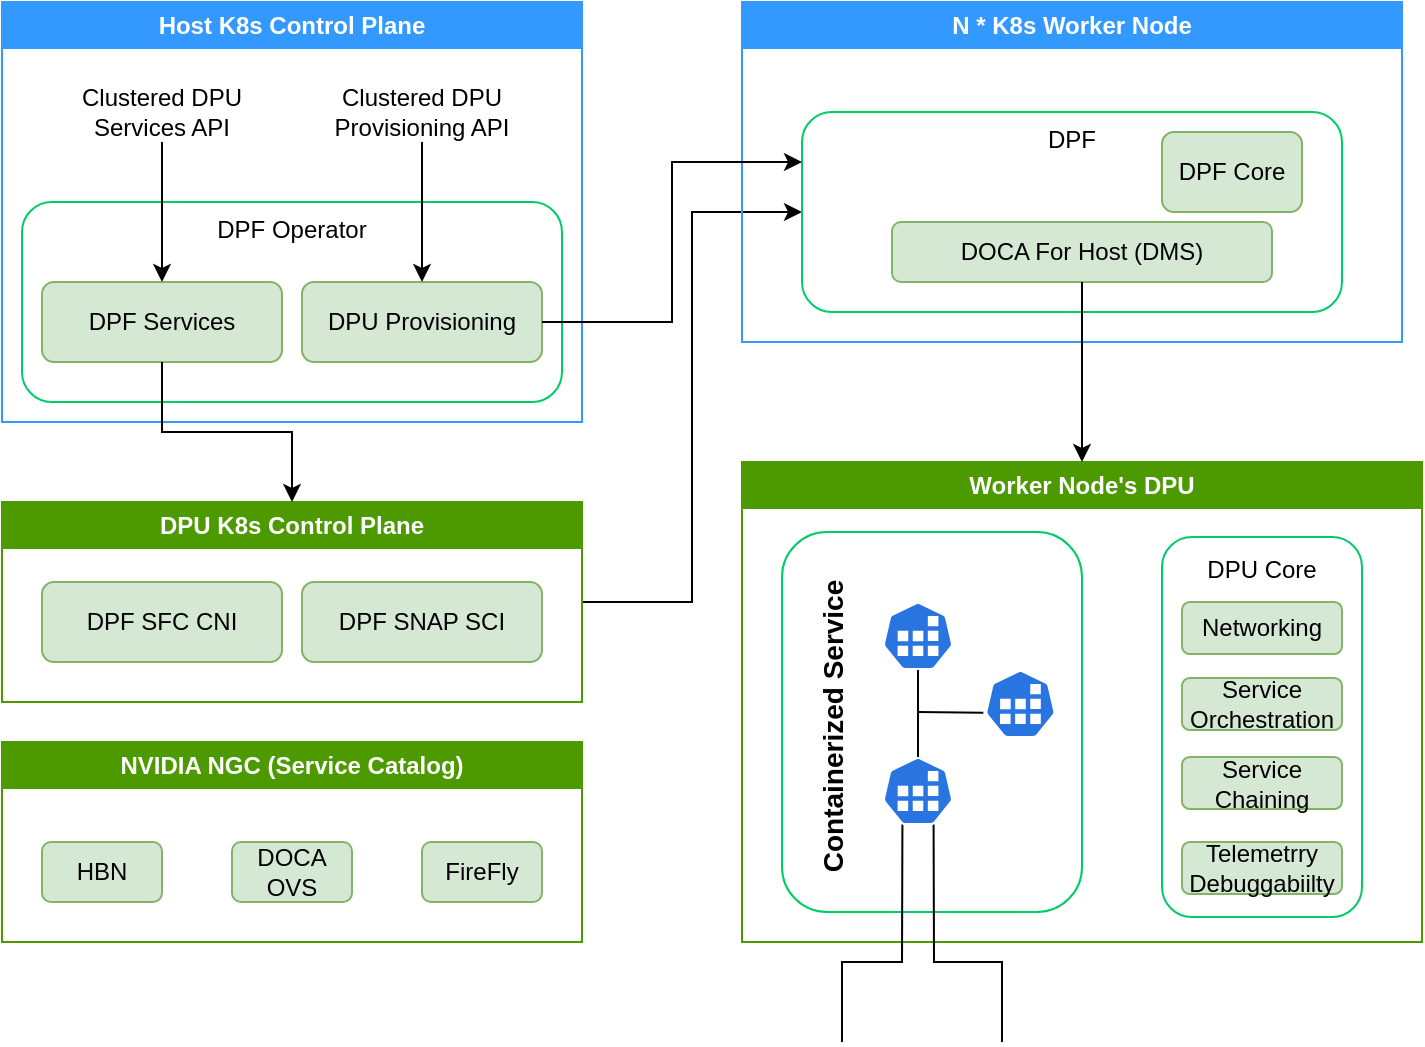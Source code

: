 <mxfile version="26.0.16">
  <diagram name="Page-1" id="hJdHlOp7WaYywv16qiFz">
    <mxGraphModel dx="1115" dy="816" grid="1" gridSize="10" guides="1" tooltips="1" connect="1" arrows="1" fold="1" page="1" pageScale="1" pageWidth="850" pageHeight="1100" math="0" shadow="0">
      <root>
        <mxCell id="0" />
        <mxCell id="1" parent="0" />
        <mxCell id="68dLCP4_2ly4WIFr9Ccp-1" value="&lt;font style=&quot;color: rgb(255, 255, 255);&quot;&gt;Host K8s Control Plane&lt;/font&gt;" style="swimlane;whiteSpace=wrap;html=1;fillColor=#3399FF;strokeColor=#3399FF;" vertex="1" parent="1">
          <mxGeometry x="110" y="190" width="290" height="210" as="geometry">
            <mxRectangle x="110" y="190" width="170" height="30" as="alternateBounds" />
          </mxGeometry>
        </mxCell>
        <mxCell id="68dLCP4_2ly4WIFr9Ccp-2" value="DPF Operator&lt;div&gt;&lt;br&gt;&lt;/div&gt;&lt;div&gt;&lt;br&gt;&lt;/div&gt;&lt;div&gt;&lt;br&gt;&lt;/div&gt;&lt;div&gt;&lt;br&gt;&lt;/div&gt;&lt;div&gt;&lt;br&gt;&lt;/div&gt;" style="rounded=1;whiteSpace=wrap;html=1;strokeColor=#00CC66;" vertex="1" parent="68dLCP4_2ly4WIFr9Ccp-1">
          <mxGeometry x="10" y="100" width="270" height="100" as="geometry" />
        </mxCell>
        <mxCell id="68dLCP4_2ly4WIFr9Ccp-4" value="DPF Services" style="rounded=1;whiteSpace=wrap;html=1;fillColor=#d5e8d4;strokeColor=#82b366;" vertex="1" parent="68dLCP4_2ly4WIFr9Ccp-1">
          <mxGeometry x="20" y="140" width="120" height="40" as="geometry" />
        </mxCell>
        <mxCell id="68dLCP4_2ly4WIFr9Ccp-5" value="DPU Provisioning" style="rounded=1;whiteSpace=wrap;html=1;fillColor=#d5e8d4;strokeColor=#82b366;" vertex="1" parent="68dLCP4_2ly4WIFr9Ccp-1">
          <mxGeometry x="150" y="140" width="120" height="40" as="geometry" />
        </mxCell>
        <mxCell id="68dLCP4_2ly4WIFr9Ccp-13" style="edgeStyle=orthogonalEdgeStyle;rounded=0;orthogonalLoop=1;jettySize=auto;html=1;entryX=0.5;entryY=0;entryDx=0;entryDy=0;" edge="1" parent="68dLCP4_2ly4WIFr9Ccp-1" source="68dLCP4_2ly4WIFr9Ccp-6" target="68dLCP4_2ly4WIFr9Ccp-4">
          <mxGeometry relative="1" as="geometry" />
        </mxCell>
        <mxCell id="68dLCP4_2ly4WIFr9Ccp-6" value="Clustered DPU Services API" style="text;html=1;align=center;verticalAlign=middle;whiteSpace=wrap;rounded=0;" vertex="1" parent="68dLCP4_2ly4WIFr9Ccp-1">
          <mxGeometry x="25" y="40" width="110" height="30" as="geometry" />
        </mxCell>
        <mxCell id="68dLCP4_2ly4WIFr9Ccp-14" style="edgeStyle=orthogonalEdgeStyle;rounded=0;orthogonalLoop=1;jettySize=auto;html=1;entryX=0.5;entryY=0;entryDx=0;entryDy=0;" edge="1" parent="68dLCP4_2ly4WIFr9Ccp-1" source="68dLCP4_2ly4WIFr9Ccp-12" target="68dLCP4_2ly4WIFr9Ccp-5">
          <mxGeometry relative="1" as="geometry" />
        </mxCell>
        <mxCell id="68dLCP4_2ly4WIFr9Ccp-12" value="Clustered DPU Provisioning API" style="text;html=1;align=center;verticalAlign=middle;whiteSpace=wrap;rounded=0;" vertex="1" parent="68dLCP4_2ly4WIFr9Ccp-1">
          <mxGeometry x="155" y="40" width="110" height="30" as="geometry" />
        </mxCell>
        <mxCell id="68dLCP4_2ly4WIFr9Ccp-37" style="edgeStyle=orthogonalEdgeStyle;rounded=0;orthogonalLoop=1;jettySize=auto;html=1;exitX=1;exitY=0.5;exitDx=0;exitDy=0;entryX=0;entryY=0.5;entryDx=0;entryDy=0;" edge="1" parent="1" source="68dLCP4_2ly4WIFr9Ccp-23" target="68dLCP4_2ly4WIFr9Ccp-33">
          <mxGeometry relative="1" as="geometry" />
        </mxCell>
        <mxCell id="68dLCP4_2ly4WIFr9Ccp-23" value="&lt;font style=&quot;color: rgb(255, 255, 255);&quot;&gt;DPU K8s Control Plane&lt;/font&gt;" style="swimlane;whiteSpace=wrap;html=1;fillColor=#4D9900;strokeColor=#4D9900;" vertex="1" parent="1">
          <mxGeometry x="110" y="440" width="290" height="100" as="geometry" />
        </mxCell>
        <mxCell id="68dLCP4_2ly4WIFr9Ccp-24" value="DPF SFC CNI" style="rounded=1;whiteSpace=wrap;html=1;fillColor=#d5e8d4;strokeColor=#82b366;" vertex="1" parent="68dLCP4_2ly4WIFr9Ccp-23">
          <mxGeometry x="20" y="40" width="120" height="40" as="geometry" />
        </mxCell>
        <mxCell id="68dLCP4_2ly4WIFr9Ccp-25" value="DPF SNAP SCI" style="rounded=1;whiteSpace=wrap;html=1;fillColor=#d5e8d4;strokeColor=#82b366;" vertex="1" parent="68dLCP4_2ly4WIFr9Ccp-23">
          <mxGeometry x="150" y="40" width="120" height="40" as="geometry" />
        </mxCell>
        <mxCell id="68dLCP4_2ly4WIFr9Ccp-26" style="edgeStyle=orthogonalEdgeStyle;rounded=0;orthogonalLoop=1;jettySize=auto;html=1;exitX=0.5;exitY=1;exitDx=0;exitDy=0;" edge="1" parent="1" source="68dLCP4_2ly4WIFr9Ccp-4" target="68dLCP4_2ly4WIFr9Ccp-23">
          <mxGeometry relative="1" as="geometry" />
        </mxCell>
        <mxCell id="68dLCP4_2ly4WIFr9Ccp-27" value="&lt;font style=&quot;color: rgb(255, 255, 255);&quot;&gt;NVIDIA NGC (Service Catalog)&lt;/font&gt;" style="swimlane;whiteSpace=wrap;html=1;fillColor=#4D9900;strokeColor=#4D9900;" vertex="1" parent="1">
          <mxGeometry x="110" y="560" width="290" height="100" as="geometry" />
        </mxCell>
        <mxCell id="68dLCP4_2ly4WIFr9Ccp-28" value="HBN" style="rounded=1;whiteSpace=wrap;html=1;fillColor=#d5e8d4;strokeColor=#82b366;" vertex="1" parent="68dLCP4_2ly4WIFr9Ccp-27">
          <mxGeometry x="20" y="50" width="60" height="30" as="geometry" />
        </mxCell>
        <mxCell id="68dLCP4_2ly4WIFr9Ccp-43" value="DOCA OVS" style="rounded=1;whiteSpace=wrap;html=1;fillColor=#d5e8d4;strokeColor=#82b366;" vertex="1" parent="68dLCP4_2ly4WIFr9Ccp-27">
          <mxGeometry x="115" y="50" width="60" height="30" as="geometry" />
        </mxCell>
        <mxCell id="68dLCP4_2ly4WIFr9Ccp-44" value="FireFly" style="rounded=1;whiteSpace=wrap;html=1;fillColor=#d5e8d4;strokeColor=#82b366;" vertex="1" parent="68dLCP4_2ly4WIFr9Ccp-27">
          <mxGeometry x="210" y="50" width="60" height="30" as="geometry" />
        </mxCell>
        <mxCell id="68dLCP4_2ly4WIFr9Ccp-30" value="&lt;font style=&quot;color: rgb(255, 255, 255);&quot;&gt;N * K8s Worker Node&lt;/font&gt;" style="swimlane;whiteSpace=wrap;html=1;fillColor=#3399FF;strokeColor=#3399FF;" vertex="1" parent="1">
          <mxGeometry x="480" y="190" width="330" height="170" as="geometry" />
        </mxCell>
        <mxCell id="68dLCP4_2ly4WIFr9Ccp-33" value="DPF&lt;div&gt;&lt;br&gt;&lt;/div&gt;&lt;div&gt;&lt;br&gt;&lt;/div&gt;&lt;div&gt;&lt;br&gt;&lt;/div&gt;&lt;div&gt;&lt;br&gt;&lt;/div&gt;&lt;div&gt;&lt;br&gt;&lt;/div&gt;" style="rounded=1;whiteSpace=wrap;html=1;strokeColor=#00CC66;" vertex="1" parent="68dLCP4_2ly4WIFr9Ccp-30">
          <mxGeometry x="30" y="55" width="270" height="100" as="geometry" />
        </mxCell>
        <mxCell id="68dLCP4_2ly4WIFr9Ccp-34" value="DPF Core" style="rounded=1;whiteSpace=wrap;html=1;fillColor=#d5e8d4;strokeColor=#82b366;" vertex="1" parent="68dLCP4_2ly4WIFr9Ccp-30">
          <mxGeometry x="210" y="65" width="70" height="40" as="geometry" />
        </mxCell>
        <mxCell id="68dLCP4_2ly4WIFr9Ccp-35" value="DOCA For Host (DMS)" style="rounded=1;whiteSpace=wrap;html=1;fillColor=#d5e8d4;strokeColor=#82b366;" vertex="1" parent="68dLCP4_2ly4WIFr9Ccp-30">
          <mxGeometry x="75" y="110" width="190" height="30" as="geometry" />
        </mxCell>
        <mxCell id="68dLCP4_2ly4WIFr9Ccp-36" style="edgeStyle=orthogonalEdgeStyle;rounded=0;orthogonalLoop=1;jettySize=auto;html=1;exitX=1;exitY=0.5;exitDx=0;exitDy=0;entryX=0;entryY=0.25;entryDx=0;entryDy=0;" edge="1" parent="1" source="68dLCP4_2ly4WIFr9Ccp-5" target="68dLCP4_2ly4WIFr9Ccp-33">
          <mxGeometry relative="1" as="geometry" />
        </mxCell>
        <mxCell id="68dLCP4_2ly4WIFr9Ccp-38" value="&lt;font style=&quot;color: rgb(255, 255, 255);&quot;&gt;Worker Node&#39;s DPU&lt;/font&gt;" style="swimlane;whiteSpace=wrap;html=1;fillColor=#4D9900;strokeColor=#4D9900;" vertex="1" parent="1">
          <mxGeometry x="480" y="420" width="340" height="240" as="geometry" />
        </mxCell>
        <mxCell id="68dLCP4_2ly4WIFr9Ccp-47" value="" style="rounded=1;whiteSpace=wrap;html=1;strokeColor=#00CC66;" vertex="1" parent="68dLCP4_2ly4WIFr9Ccp-38">
          <mxGeometry x="20" y="35" width="150" height="190" as="geometry" />
        </mxCell>
        <mxCell id="68dLCP4_2ly4WIFr9Ccp-48" value="&lt;font style=&quot;font-size: 14px;&quot;&gt;&lt;b&gt;Containerized Service&lt;/b&gt;&lt;/font&gt;" style="text;html=1;align=center;verticalAlign=middle;whiteSpace=wrap;rounded=0;rotation=270;" vertex="1" parent="68dLCP4_2ly4WIFr9Ccp-38">
          <mxGeometry x="-32.5" y="117.5" width="155" height="30" as="geometry" />
        </mxCell>
        <mxCell id="68dLCP4_2ly4WIFr9Ccp-46" value="" style="aspect=fixed;sketch=0;html=1;dashed=0;whitespace=wrap;verticalLabelPosition=bottom;verticalAlign=top;fillColor=#2875E2;strokeColor=#ffffff;points=[[0.005,0.63,0],[0.1,0.2,0],[0.9,0.2,0],[0.5,0,0],[0.995,0.63,0],[0.72,0.99,0],[0.5,1,0],[0.28,0.99,0]];shape=mxgraph.kubernetes.icon2;prIcon=job" vertex="1" parent="68dLCP4_2ly4WIFr9Ccp-38">
          <mxGeometry x="70.29" y="70" width="35.42" height="34" as="geometry" />
        </mxCell>
        <mxCell id="68dLCP4_2ly4WIFr9Ccp-55" style="edgeStyle=none;rounded=0;orthogonalLoop=1;jettySize=auto;html=1;exitX=0.28;exitY=0.99;exitDx=0;exitDy=0;exitPerimeter=0;endArrow=none;startFill=0;" edge="1" parent="68dLCP4_2ly4WIFr9Ccp-38" source="68dLCP4_2ly4WIFr9Ccp-50">
          <mxGeometry relative="1" as="geometry">
            <mxPoint x="50" y="290" as="targetPoint" />
            <Array as="points">
              <mxPoint x="80" y="250" />
              <mxPoint x="50" y="250" />
            </Array>
          </mxGeometry>
        </mxCell>
        <mxCell id="68dLCP4_2ly4WIFr9Ccp-58" style="edgeStyle=none;rounded=0;orthogonalLoop=1;jettySize=auto;html=1;exitX=0.72;exitY=0.99;exitDx=0;exitDy=0;exitPerimeter=0;endArrow=none;startFill=0;" edge="1" parent="68dLCP4_2ly4WIFr9Ccp-38" source="68dLCP4_2ly4WIFr9Ccp-50">
          <mxGeometry relative="1" as="geometry">
            <mxPoint x="130" y="290" as="targetPoint" />
            <Array as="points">
              <mxPoint x="96" y="250" />
              <mxPoint x="130" y="250" />
            </Array>
          </mxGeometry>
        </mxCell>
        <mxCell id="68dLCP4_2ly4WIFr9Ccp-50" value="" style="aspect=fixed;sketch=0;html=1;dashed=0;whitespace=wrap;verticalLabelPosition=bottom;verticalAlign=top;fillColor=#2875E2;strokeColor=#ffffff;points=[[0.005,0.63,0],[0.1,0.2,0],[0.9,0.2,0],[0.5,0,0],[0.995,0.63,0],[0.72,0.99,0],[0.5,1,0],[0.28,0.99,0]];shape=mxgraph.kubernetes.icon2;prIcon=job" vertex="1" parent="68dLCP4_2ly4WIFr9Ccp-38">
          <mxGeometry x="70.29" y="147.5" width="35.42" height="34" as="geometry" />
        </mxCell>
        <mxCell id="68dLCP4_2ly4WIFr9Ccp-51" value="" style="aspect=fixed;sketch=0;html=1;dashed=0;whitespace=wrap;verticalLabelPosition=bottom;verticalAlign=top;fillColor=#2875E2;strokeColor=#ffffff;points=[[0.005,0.63,0],[0.1,0.2,0],[0.9,0.2,0],[0.5,0,0],[0.995,0.63,0],[0.72,0.99,0],[0.5,1,0],[0.28,0.99,0]];shape=mxgraph.kubernetes.icon2;prIcon=job" vertex="1" parent="68dLCP4_2ly4WIFr9Ccp-38">
          <mxGeometry x="121.5" y="104" width="35.42" height="34" as="geometry" />
        </mxCell>
        <mxCell id="68dLCP4_2ly4WIFr9Ccp-52" style="edgeStyle=orthogonalEdgeStyle;rounded=0;orthogonalLoop=1;jettySize=auto;html=1;exitX=0.5;exitY=1;exitDx=0;exitDy=0;exitPerimeter=0;entryX=0.5;entryY=0;entryDx=0;entryDy=0;entryPerimeter=0;endArrow=none;startFill=0;" edge="1" parent="68dLCP4_2ly4WIFr9Ccp-38" source="68dLCP4_2ly4WIFr9Ccp-46" target="68dLCP4_2ly4WIFr9Ccp-50">
          <mxGeometry relative="1" as="geometry" />
        </mxCell>
        <mxCell id="68dLCP4_2ly4WIFr9Ccp-59" value="DPU Core&lt;div&gt;&lt;br&gt;&lt;/div&gt;&lt;div&gt;&lt;br&gt;&lt;/div&gt;&lt;div&gt;&lt;br&gt;&lt;/div&gt;&lt;div&gt;&lt;br&gt;&lt;/div&gt;&lt;div&gt;&lt;br&gt;&lt;/div&gt;&lt;div&gt;&lt;br&gt;&lt;/div&gt;&lt;div&gt;&lt;br&gt;&lt;/div&gt;&lt;div&gt;&lt;br&gt;&lt;/div&gt;&lt;div&gt;&lt;br&gt;&lt;/div&gt;&lt;div&gt;&lt;br&gt;&lt;/div&gt;&lt;div&gt;&lt;br&gt;&lt;/div&gt;" style="rounded=1;whiteSpace=wrap;html=1;strokeColor=#00CC66;" vertex="1" parent="68dLCP4_2ly4WIFr9Ccp-38">
          <mxGeometry x="210" y="37.5" width="100" height="190" as="geometry" />
        </mxCell>
        <mxCell id="68dLCP4_2ly4WIFr9Ccp-60" value="Networking" style="rounded=1;whiteSpace=wrap;html=1;fillColor=#d5e8d4;strokeColor=#82b366;" vertex="1" parent="68dLCP4_2ly4WIFr9Ccp-38">
          <mxGeometry x="220" y="70" width="80" height="26" as="geometry" />
        </mxCell>
        <mxCell id="68dLCP4_2ly4WIFr9Ccp-61" value="Service Orchestration" style="rounded=1;whiteSpace=wrap;html=1;fillColor=#d5e8d4;strokeColor=#82b366;" vertex="1" parent="68dLCP4_2ly4WIFr9Ccp-38">
          <mxGeometry x="220" y="108" width="80" height="26" as="geometry" />
        </mxCell>
        <mxCell id="68dLCP4_2ly4WIFr9Ccp-62" value="Service Chaining" style="rounded=1;whiteSpace=wrap;html=1;fillColor=#d5e8d4;strokeColor=#82b366;" vertex="1" parent="68dLCP4_2ly4WIFr9Ccp-38">
          <mxGeometry x="220" y="147.5" width="80" height="26" as="geometry" />
        </mxCell>
        <mxCell id="68dLCP4_2ly4WIFr9Ccp-63" value="Telemetrry Debuggabiilty" style="rounded=1;whiteSpace=wrap;html=1;fillColor=#d5e8d4;strokeColor=#82b366;" vertex="1" parent="68dLCP4_2ly4WIFr9Ccp-38">
          <mxGeometry x="220" y="190" width="80" height="26" as="geometry" />
        </mxCell>
        <mxCell id="68dLCP4_2ly4WIFr9Ccp-54" value="" style="endArrow=none;html=1;rounded=0;entryX=0.005;entryY=0.63;entryDx=0;entryDy=0;entryPerimeter=0;" edge="1" parent="1">
          <mxGeometry width="50" height="50" relative="1" as="geometry">
            <mxPoint x="568" y="545" as="sourcePoint" />
            <mxPoint x="600.677" y="545.42" as="targetPoint" />
          </mxGeometry>
        </mxCell>
        <mxCell id="68dLCP4_2ly4WIFr9Ccp-64" style="edgeStyle=none;rounded=0;orthogonalLoop=1;jettySize=auto;html=1;exitX=0.5;exitY=1;exitDx=0;exitDy=0;entryX=0.5;entryY=0;entryDx=0;entryDy=0;" edge="1" parent="1" source="68dLCP4_2ly4WIFr9Ccp-35" target="68dLCP4_2ly4WIFr9Ccp-38">
          <mxGeometry relative="1" as="geometry" />
        </mxCell>
      </root>
    </mxGraphModel>
  </diagram>
</mxfile>
